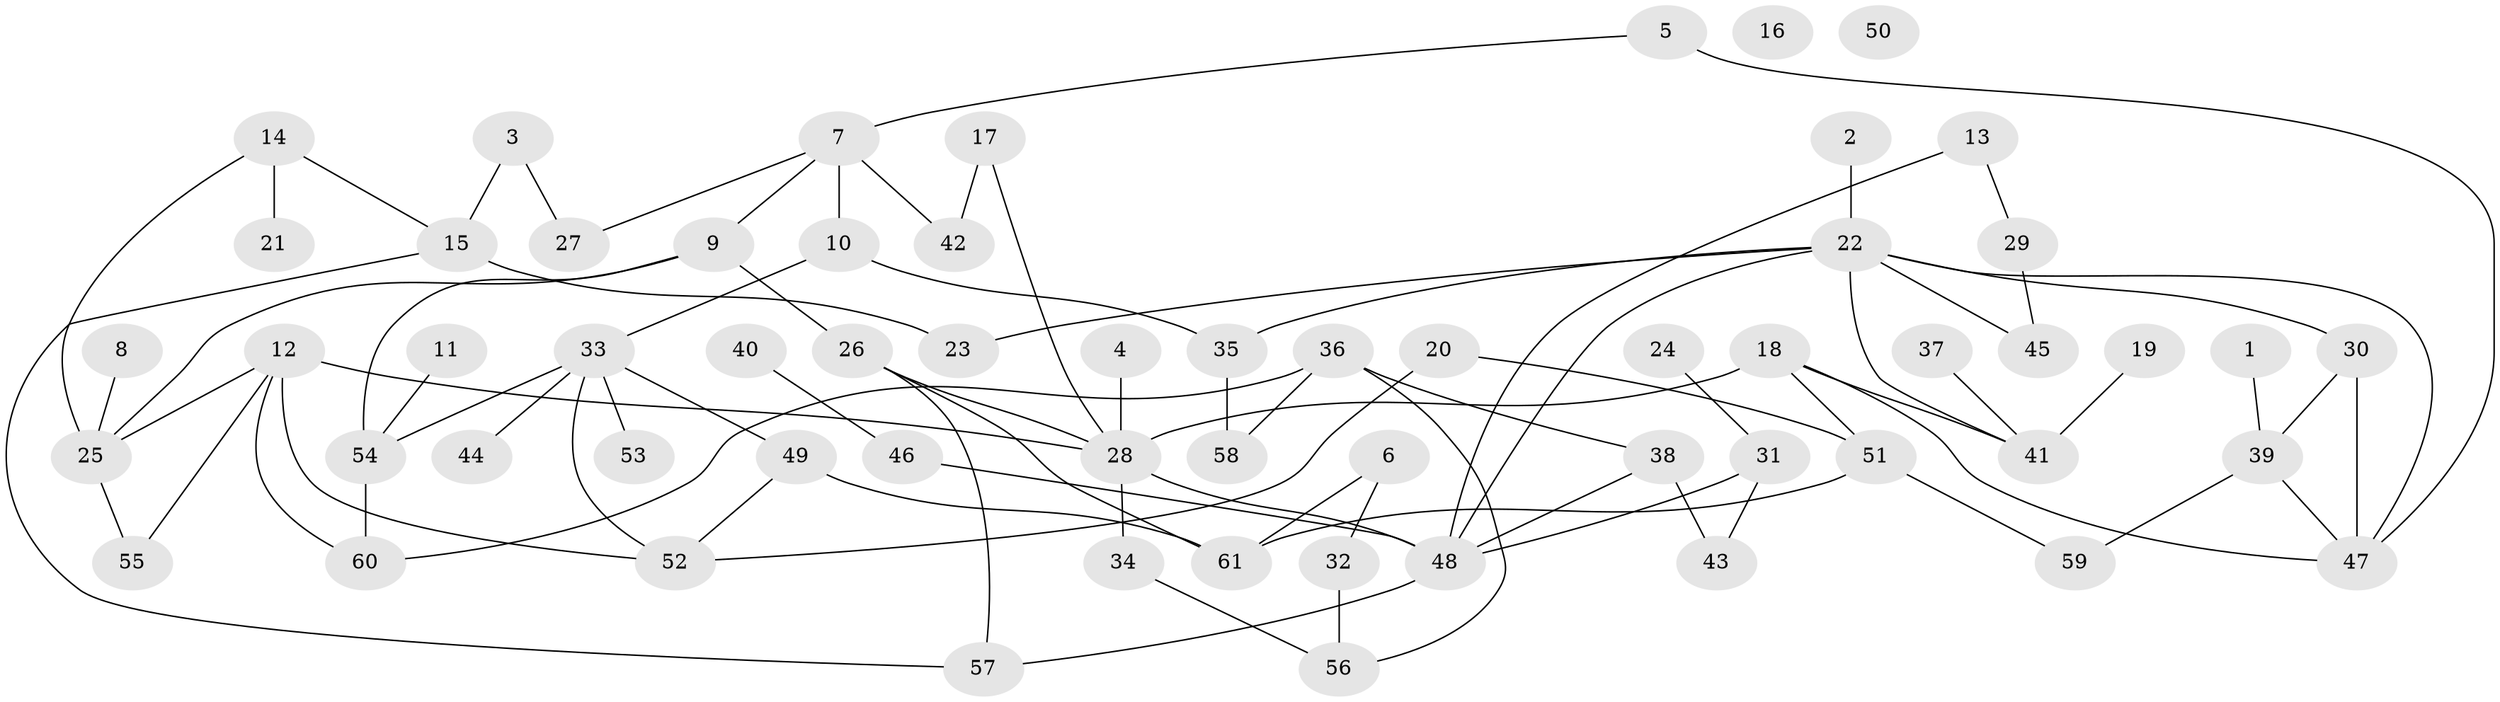 // coarse degree distribution, {2: 0.2926829268292683, 1: 0.1951219512195122, 4: 0.0975609756097561, 6: 0.07317073170731707, 7: 0.04878048780487805, 3: 0.14634146341463414, 0: 0.04878048780487805, 8: 0.04878048780487805, 5: 0.04878048780487805}
// Generated by graph-tools (version 1.1) at 2025/23/03/03/25 07:23:24]
// undirected, 61 vertices, 85 edges
graph export_dot {
graph [start="1"]
  node [color=gray90,style=filled];
  1;
  2;
  3;
  4;
  5;
  6;
  7;
  8;
  9;
  10;
  11;
  12;
  13;
  14;
  15;
  16;
  17;
  18;
  19;
  20;
  21;
  22;
  23;
  24;
  25;
  26;
  27;
  28;
  29;
  30;
  31;
  32;
  33;
  34;
  35;
  36;
  37;
  38;
  39;
  40;
  41;
  42;
  43;
  44;
  45;
  46;
  47;
  48;
  49;
  50;
  51;
  52;
  53;
  54;
  55;
  56;
  57;
  58;
  59;
  60;
  61;
  1 -- 39;
  2 -- 22;
  3 -- 15;
  3 -- 27;
  4 -- 28;
  5 -- 7;
  5 -- 47;
  6 -- 32;
  6 -- 61;
  7 -- 9;
  7 -- 10;
  7 -- 27;
  7 -- 42;
  8 -- 25;
  9 -- 25;
  9 -- 26;
  9 -- 54;
  10 -- 33;
  10 -- 35;
  11 -- 54;
  12 -- 25;
  12 -- 28;
  12 -- 52;
  12 -- 55;
  12 -- 60;
  13 -- 29;
  13 -- 48;
  14 -- 15;
  14 -- 21;
  14 -- 25;
  15 -- 23;
  15 -- 57;
  17 -- 28;
  17 -- 42;
  18 -- 28;
  18 -- 41;
  18 -- 47;
  18 -- 51;
  19 -- 41;
  20 -- 51;
  20 -- 52;
  22 -- 23;
  22 -- 30;
  22 -- 35;
  22 -- 41;
  22 -- 45;
  22 -- 47;
  22 -- 48;
  24 -- 31;
  25 -- 55;
  26 -- 28;
  26 -- 57;
  26 -- 61;
  28 -- 34;
  28 -- 48;
  29 -- 45;
  30 -- 39;
  30 -- 47;
  31 -- 43;
  31 -- 48;
  32 -- 56;
  33 -- 44;
  33 -- 49;
  33 -- 52;
  33 -- 53;
  33 -- 54;
  34 -- 56;
  35 -- 58;
  36 -- 38;
  36 -- 56;
  36 -- 58;
  36 -- 60;
  37 -- 41;
  38 -- 43;
  38 -- 48;
  39 -- 47;
  39 -- 59;
  40 -- 46;
  46 -- 48;
  48 -- 57;
  49 -- 52;
  49 -- 61;
  51 -- 59;
  51 -- 61;
  54 -- 60;
}
